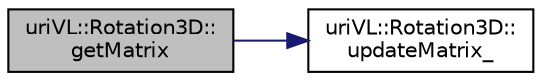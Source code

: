 digraph "uriVL::Rotation3D::getMatrix"
{
  edge [fontname="Helvetica",fontsize="10",labelfontname="Helvetica",labelfontsize="10"];
  node [fontname="Helvetica",fontsize="10",shape=record];
  rankdir="LR";
  Node1 [label="uriVL::Rotation3D::\lgetMatrix",height=0.2,width=0.4,color="black", fillcolor="grey75", style="filled", fontcolor="black"];
  Node1 -> Node2 [color="midnightblue",fontsize="10",style="solid",fontname="Helvetica"];
  Node2 [label="uriVL::Rotation3D::\lupdateMatrix_",height=0.2,width=0.4,color="black", fillcolor="white", style="filled",URL="$classuriVL_1_1Rotation3D.html#a9d50016959558d3071da85aba164d725",tooltip="Updates the rotation matrix if it was not the reference. "];
}
